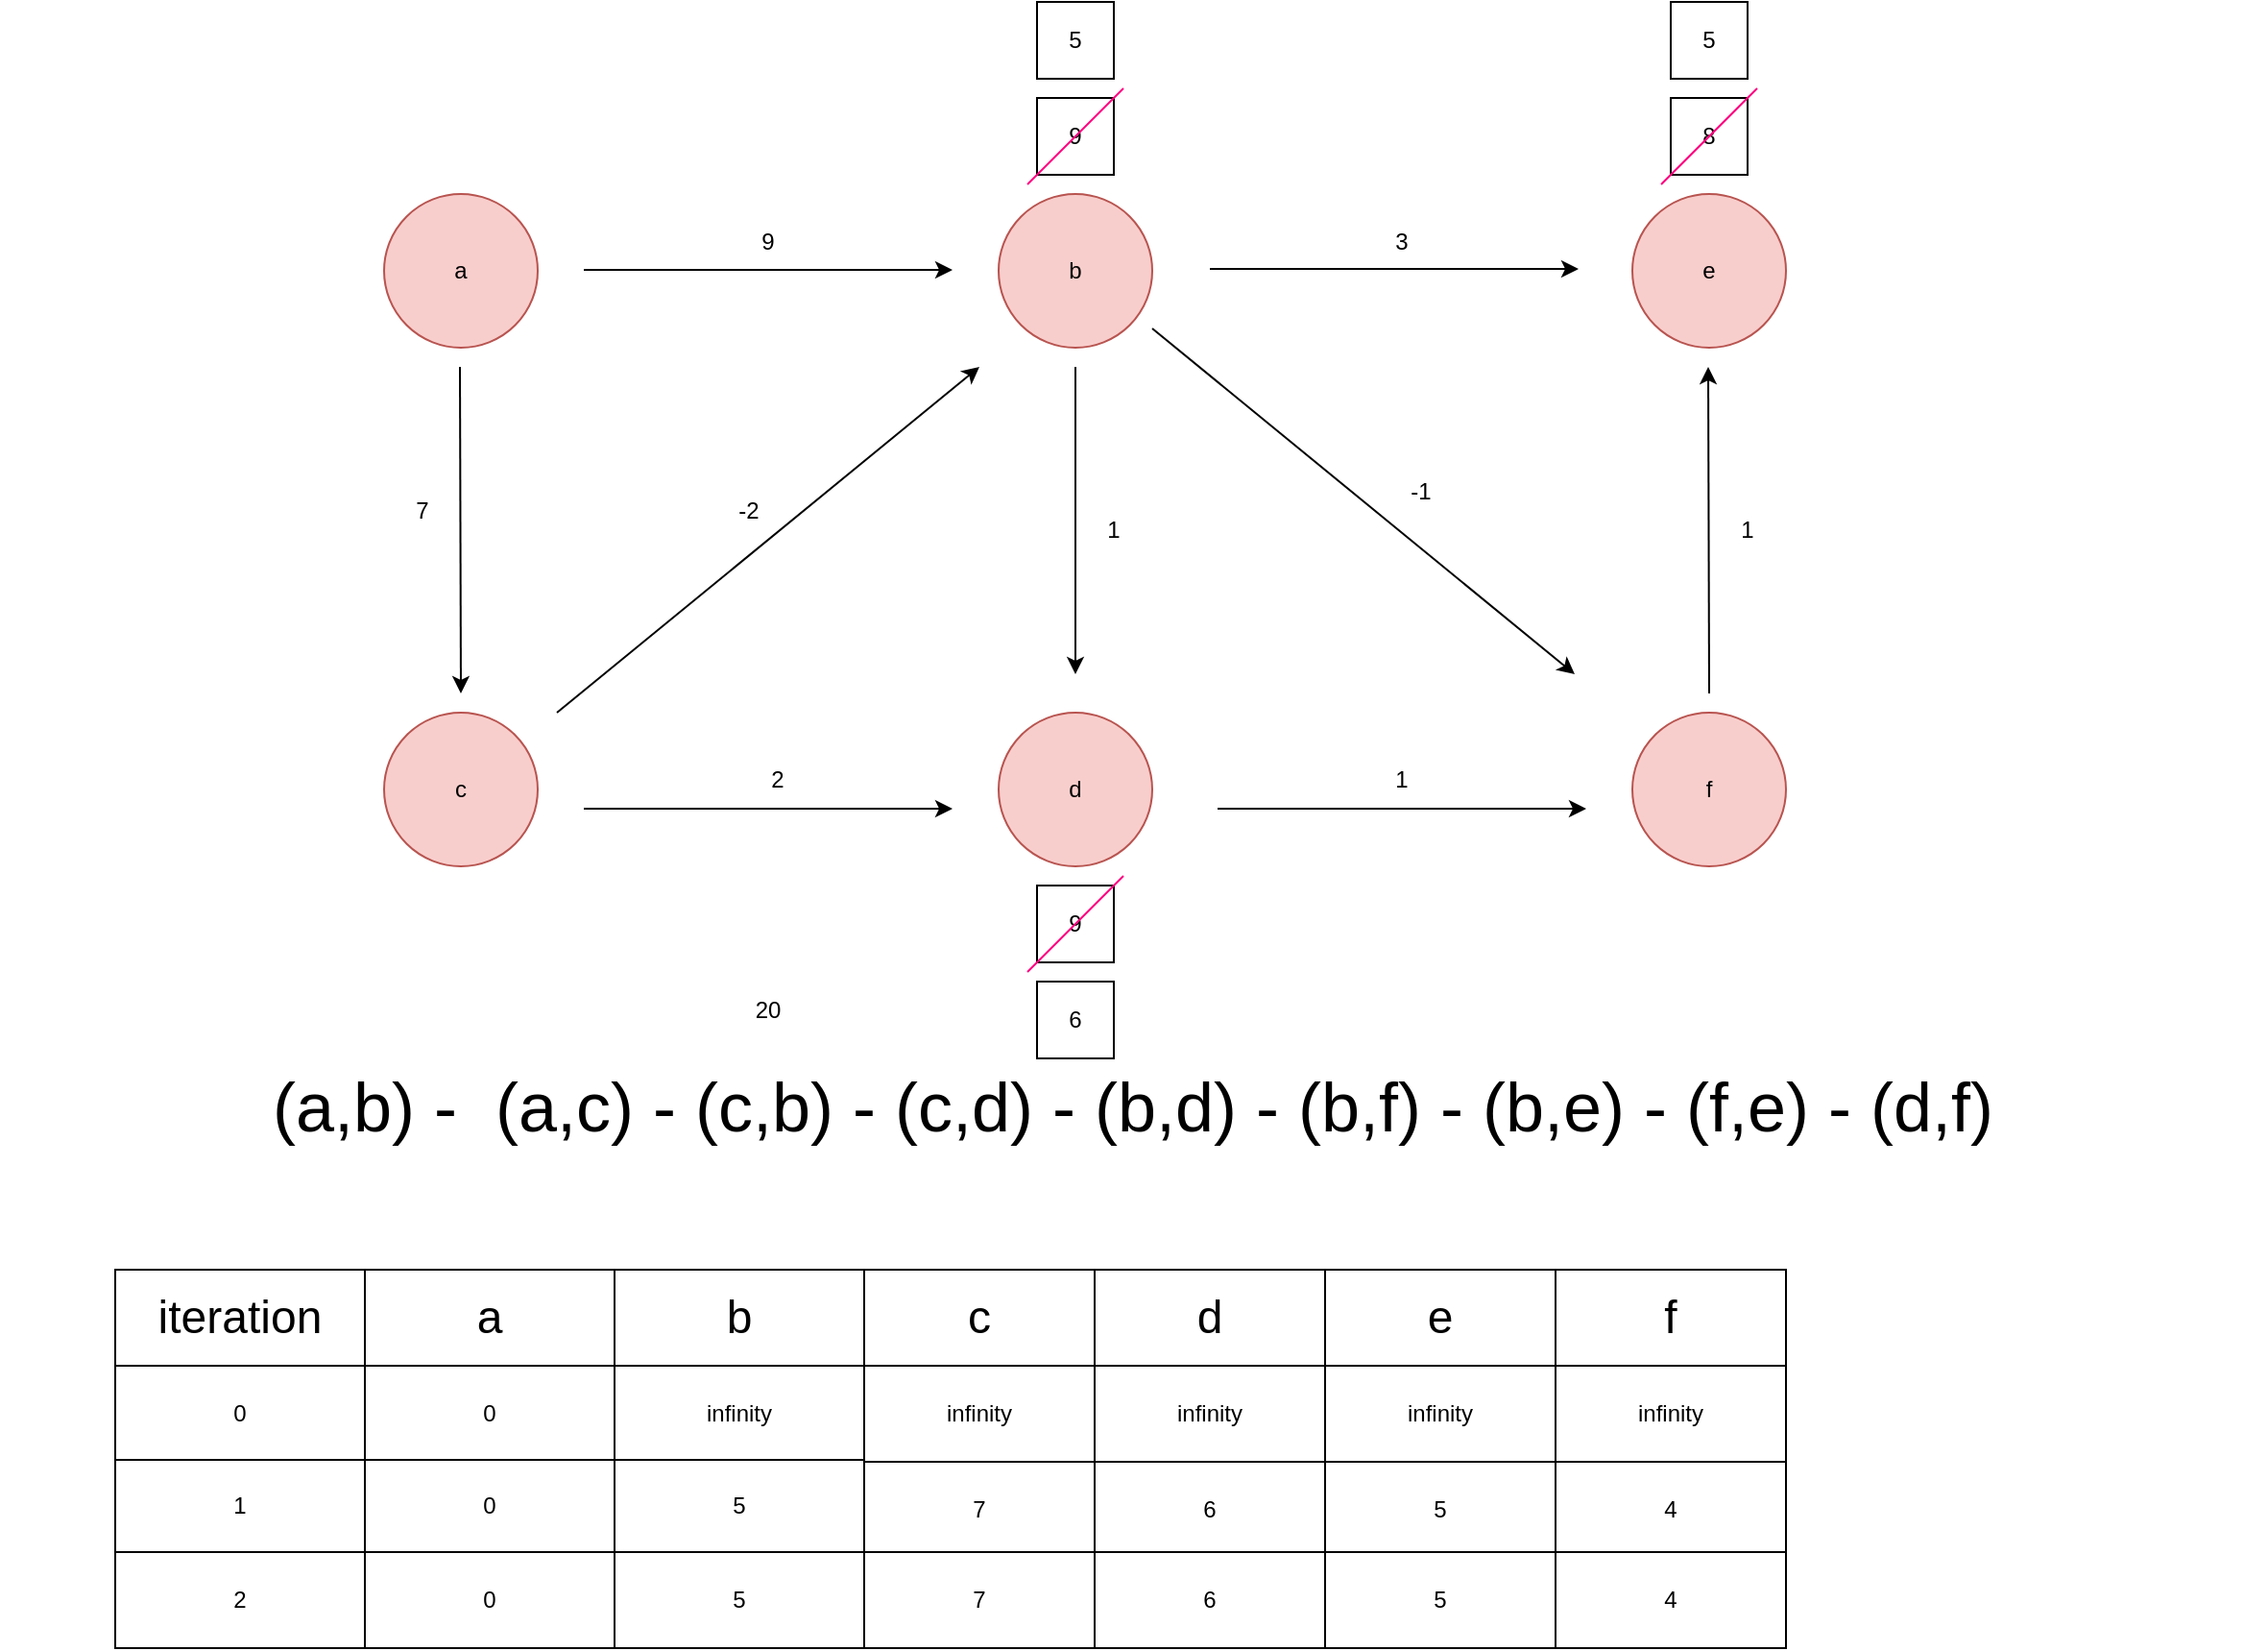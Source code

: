 <mxfile version="21.5.0" type="device">
  <diagram name="Page-1" id="HsQVeBU57cm9AmNgMTeK">
    <mxGraphModel dx="1702" dy="1658" grid="1" gridSize="10" guides="1" tooltips="1" connect="1" arrows="1" fold="1" page="1" pageScale="1" pageWidth="850" pageHeight="1100" math="0" shadow="0">
      <root>
        <mxCell id="0" />
        <mxCell id="1" parent="0" />
        <mxCell id="e0a5-YHAyQoJP6cGDVqX-1" value="a" style="ellipse;whiteSpace=wrap;html=1;aspect=fixed;fillColor=#f8cecc;strokeColor=#b85450;" parent="1" vertex="1">
          <mxGeometry x="190" y="80" width="80" height="80" as="geometry" />
        </mxCell>
        <mxCell id="e0a5-YHAyQoJP6cGDVqX-2" value="b" style="ellipse;whiteSpace=wrap;html=1;aspect=fixed;fillColor=#f8cecc;strokeColor=#b85450;" parent="1" vertex="1">
          <mxGeometry x="510" y="80" width="80" height="80" as="geometry" />
        </mxCell>
        <mxCell id="e0a5-YHAyQoJP6cGDVqX-3" value="c" style="ellipse;whiteSpace=wrap;html=1;aspect=fixed;fillColor=#f8cecc;strokeColor=#b85450;" parent="1" vertex="1">
          <mxGeometry x="190" y="350" width="80" height="80" as="geometry" />
        </mxCell>
        <mxCell id="e0a5-YHAyQoJP6cGDVqX-4" value="d" style="ellipse;whiteSpace=wrap;html=1;aspect=fixed;fillColor=#f8cecc;strokeColor=#b85450;" parent="1" vertex="1">
          <mxGeometry x="510" y="350" width="80" height="80" as="geometry" />
        </mxCell>
        <mxCell id="e0a5-YHAyQoJP6cGDVqX-6" value="e" style="ellipse;whiteSpace=wrap;html=1;aspect=fixed;fillColor=#f8cecc;strokeColor=#b85450;" parent="1" vertex="1">
          <mxGeometry x="840" y="80" width="80" height="80" as="geometry" />
        </mxCell>
        <mxCell id="e0a5-YHAyQoJP6cGDVqX-9" value="" style="endArrow=classic;html=1;rounded=0;" parent="1" edge="1">
          <mxGeometry width="50" height="50" relative="1" as="geometry">
            <mxPoint x="229.5" y="170" as="sourcePoint" />
            <mxPoint x="230" y="340" as="targetPoint" />
          </mxGeometry>
        </mxCell>
        <mxCell id="e0a5-YHAyQoJP6cGDVqX-11" value="" style="endArrow=classic;html=1;rounded=0;" parent="1" edge="1">
          <mxGeometry width="50" height="50" relative="1" as="geometry">
            <mxPoint x="550" y="170" as="sourcePoint" />
            <mxPoint x="550" y="330" as="targetPoint" />
          </mxGeometry>
        </mxCell>
        <mxCell id="e0a5-YHAyQoJP6cGDVqX-13" value="" style="endArrow=classic;html=1;rounded=0;" parent="1" edge="1">
          <mxGeometry width="50" height="50" relative="1" as="geometry">
            <mxPoint x="590" y="150" as="sourcePoint" />
            <mxPoint x="810" y="330" as="targetPoint" />
          </mxGeometry>
        </mxCell>
        <mxCell id="e0a5-YHAyQoJP6cGDVqX-14" value="20" style="text;html=1;strokeColor=none;fillColor=none;align=center;verticalAlign=middle;whiteSpace=wrap;rounded=0;" parent="1" vertex="1">
          <mxGeometry x="360" y="490" width="60" height="30" as="geometry" />
        </mxCell>
        <mxCell id="e0a5-YHAyQoJP6cGDVqX-15" value="2" style="text;html=1;strokeColor=none;fillColor=none;align=center;verticalAlign=middle;whiteSpace=wrap;rounded=0;" parent="1" vertex="1">
          <mxGeometry x="365" y="370" width="60" height="30" as="geometry" />
        </mxCell>
        <mxCell id="e0a5-YHAyQoJP6cGDVqX-16" value="1" style="text;html=1;strokeColor=none;fillColor=none;align=center;verticalAlign=middle;whiteSpace=wrap;rounded=0;" parent="1" vertex="1">
          <mxGeometry x="540" y="240" width="60" height="30" as="geometry" />
        </mxCell>
        <mxCell id="e0a5-YHAyQoJP6cGDVqX-17" value="9" style="text;html=1;strokeColor=none;fillColor=none;align=center;verticalAlign=middle;whiteSpace=wrap;rounded=0;" parent="1" vertex="1">
          <mxGeometry x="360" y="90" width="60" height="30" as="geometry" />
        </mxCell>
        <mxCell id="e0a5-YHAyQoJP6cGDVqX-18" value="7" style="text;html=1;strokeColor=none;fillColor=none;align=center;verticalAlign=middle;whiteSpace=wrap;rounded=0;" parent="1" vertex="1">
          <mxGeometry x="180" y="230" width="60" height="30" as="geometry" />
        </mxCell>
        <mxCell id="e0a5-YHAyQoJP6cGDVqX-20" value="1" style="text;html=1;strokeColor=none;fillColor=none;align=center;verticalAlign=middle;whiteSpace=wrap;rounded=0;" parent="1" vertex="1">
          <mxGeometry x="870" y="240" width="60" height="30" as="geometry" />
        </mxCell>
        <mxCell id="e0a5-YHAyQoJP6cGDVqX-21" value="&lt;font style=&quot;font-size: 36px;&quot;&gt;(a,b) -&amp;nbsp; (a,c) - (c,b) - (c,d) - (b,d) - (b,f) - (b,e) - (f,e) - (d,f)&lt;/font&gt;" style="text;html=1;strokeColor=none;fillColor=none;align=center;verticalAlign=middle;whiteSpace=wrap;rounded=0;" parent="1" vertex="1">
          <mxGeometry x="-10" y="540" width="1180" height="30" as="geometry" />
        </mxCell>
        <mxCell id="e0a5-YHAyQoJP6cGDVqX-22" value="" style="endArrow=classic;html=1;rounded=0;" parent="1" edge="1">
          <mxGeometry width="50" height="50" relative="1" as="geometry">
            <mxPoint x="294" y="119.5" as="sourcePoint" />
            <mxPoint x="486" y="119.5" as="targetPoint" />
          </mxGeometry>
        </mxCell>
        <mxCell id="e0a5-YHAyQoJP6cGDVqX-23" value="3" style="text;html=1;strokeColor=none;fillColor=none;align=center;verticalAlign=middle;whiteSpace=wrap;rounded=0;" parent="1" vertex="1">
          <mxGeometry x="690" y="90" width="60" height="30" as="geometry" />
        </mxCell>
        <mxCell id="e0a5-YHAyQoJP6cGDVqX-5" value="f" style="ellipse;whiteSpace=wrap;html=1;aspect=fixed;fillColor=#f8cecc;strokeColor=#b85450;" parent="1" vertex="1">
          <mxGeometry x="840" y="350" width="80" height="80" as="geometry" />
        </mxCell>
        <mxCell id="e0a5-YHAyQoJP6cGDVqX-29" value="" style="endArrow=classic;html=1;rounded=0;" parent="1" edge="1">
          <mxGeometry width="50" height="50" relative="1" as="geometry">
            <mxPoint x="280" y="350" as="sourcePoint" />
            <mxPoint x="500" y="170" as="targetPoint" />
          </mxGeometry>
        </mxCell>
        <mxCell id="e0a5-YHAyQoJP6cGDVqX-30" value="" style="endArrow=classic;html=1;rounded=0;" parent="1" edge="1">
          <mxGeometry width="50" height="50" relative="1" as="geometry">
            <mxPoint x="620" y="119" as="sourcePoint" />
            <mxPoint x="812" y="119" as="targetPoint" />
          </mxGeometry>
        </mxCell>
        <mxCell id="e0a5-YHAyQoJP6cGDVqX-31" value="-2" style="text;html=1;strokeColor=none;fillColor=none;align=center;verticalAlign=middle;whiteSpace=wrap;rounded=0;" parent="1" vertex="1">
          <mxGeometry x="350" y="230" width="60" height="30" as="geometry" />
        </mxCell>
        <mxCell id="e0a5-YHAyQoJP6cGDVqX-32" value="" style="childLayout=tableLayout;recursiveResize=0;shadow=0;fillColor=default;" parent="1" vertex="1">
          <mxGeometry x="50" y="640" width="390" height="197" as="geometry" />
        </mxCell>
        <mxCell id="e0a5-YHAyQoJP6cGDVqX-33" value="" style="shape=tableRow;horizontal=0;startSize=0;swimlaneHead=0;swimlaneBody=0;top=0;left=0;bottom=0;right=0;dropTarget=0;collapsible=0;recursiveResize=0;expand=0;fontStyle=0;fillColor=none;strokeColor=inherit;" parent="e0a5-YHAyQoJP6cGDVqX-32" vertex="1">
          <mxGeometry width="390" height="50" as="geometry" />
        </mxCell>
        <mxCell id="e0a5-YHAyQoJP6cGDVqX-34" value="&lt;font style=&quot;font-size: 24px;&quot;&gt;iteration&lt;/font&gt;" style="connectable=0;recursiveResize=0;strokeColor=inherit;fillColor=none;align=center;whiteSpace=wrap;html=1;" parent="e0a5-YHAyQoJP6cGDVqX-33" vertex="1">
          <mxGeometry width="130" height="50" as="geometry">
            <mxRectangle width="130" height="50" as="alternateBounds" />
          </mxGeometry>
        </mxCell>
        <mxCell id="e0a5-YHAyQoJP6cGDVqX-35" value="&lt;font style=&quot;font-size: 24px;&quot;&gt;a&lt;/font&gt;" style="connectable=0;recursiveResize=0;strokeColor=inherit;fillColor=none;align=center;whiteSpace=wrap;html=1;" parent="e0a5-YHAyQoJP6cGDVqX-33" vertex="1">
          <mxGeometry x="130" width="130" height="50" as="geometry">
            <mxRectangle width="130" height="50" as="alternateBounds" />
          </mxGeometry>
        </mxCell>
        <mxCell id="e0a5-YHAyQoJP6cGDVqX-36" value="&lt;font style=&quot;font-size: 24px;&quot;&gt;b&lt;/font&gt;" style="connectable=0;recursiveResize=0;strokeColor=inherit;fillColor=none;align=center;whiteSpace=wrap;html=1;" parent="e0a5-YHAyQoJP6cGDVqX-33" vertex="1">
          <mxGeometry x="260" width="130" height="50" as="geometry">
            <mxRectangle width="130" height="50" as="alternateBounds" />
          </mxGeometry>
        </mxCell>
        <mxCell id="e0a5-YHAyQoJP6cGDVqX-45" value="" style="shape=tableRow;horizontal=0;startSize=0;swimlaneHead=0;swimlaneBody=0;top=0;left=0;bottom=0;right=0;dropTarget=0;collapsible=0;recursiveResize=0;expand=0;fontStyle=0;fillColor=none;strokeColor=inherit;" parent="e0a5-YHAyQoJP6cGDVqX-32" vertex="1">
          <mxGeometry y="50" width="390" height="49" as="geometry" />
        </mxCell>
        <mxCell id="e0a5-YHAyQoJP6cGDVqX-46" value="0" style="connectable=0;recursiveResize=0;strokeColor=inherit;fillColor=none;align=center;whiteSpace=wrap;html=1;" parent="e0a5-YHAyQoJP6cGDVqX-45" vertex="1">
          <mxGeometry width="130" height="49" as="geometry">
            <mxRectangle width="130" height="49" as="alternateBounds" />
          </mxGeometry>
        </mxCell>
        <mxCell id="e0a5-YHAyQoJP6cGDVqX-47" value="0" style="connectable=0;recursiveResize=0;strokeColor=inherit;fillColor=none;align=center;whiteSpace=wrap;html=1;" parent="e0a5-YHAyQoJP6cGDVqX-45" vertex="1">
          <mxGeometry x="130" width="130" height="49" as="geometry">
            <mxRectangle width="130" height="49" as="alternateBounds" />
          </mxGeometry>
        </mxCell>
        <mxCell id="e0a5-YHAyQoJP6cGDVqX-48" value="infinity" style="connectable=0;recursiveResize=0;strokeColor=inherit;fillColor=none;align=center;whiteSpace=wrap;html=1;" parent="e0a5-YHAyQoJP6cGDVqX-45" vertex="1">
          <mxGeometry x="260" width="130" height="49" as="geometry">
            <mxRectangle width="130" height="49" as="alternateBounds" />
          </mxGeometry>
        </mxCell>
        <mxCell id="e0a5-YHAyQoJP6cGDVqX-37" style="shape=tableRow;horizontal=0;startSize=0;swimlaneHead=0;swimlaneBody=0;top=0;left=0;bottom=0;right=0;dropTarget=0;collapsible=0;recursiveResize=0;expand=0;fontStyle=0;fillColor=none;strokeColor=inherit;" parent="e0a5-YHAyQoJP6cGDVqX-32" vertex="1">
          <mxGeometry y="99" width="390" height="48" as="geometry" />
        </mxCell>
        <mxCell id="e0a5-YHAyQoJP6cGDVqX-38" value="1" style="connectable=0;recursiveResize=0;strokeColor=inherit;fillColor=none;align=center;whiteSpace=wrap;html=1;" parent="e0a5-YHAyQoJP6cGDVqX-37" vertex="1">
          <mxGeometry width="130" height="48" as="geometry">
            <mxRectangle width="130" height="48" as="alternateBounds" />
          </mxGeometry>
        </mxCell>
        <mxCell id="e0a5-YHAyQoJP6cGDVqX-39" value="0" style="connectable=0;recursiveResize=0;strokeColor=inherit;fillColor=none;align=center;whiteSpace=wrap;html=1;" parent="e0a5-YHAyQoJP6cGDVqX-37" vertex="1">
          <mxGeometry x="130" width="130" height="48" as="geometry">
            <mxRectangle width="130" height="48" as="alternateBounds" />
          </mxGeometry>
        </mxCell>
        <mxCell id="e0a5-YHAyQoJP6cGDVqX-40" value="5" style="connectable=0;recursiveResize=0;strokeColor=inherit;fillColor=none;align=center;whiteSpace=wrap;html=1;" parent="e0a5-YHAyQoJP6cGDVqX-37" vertex="1">
          <mxGeometry x="260" width="130" height="48" as="geometry">
            <mxRectangle width="130" height="48" as="alternateBounds" />
          </mxGeometry>
        </mxCell>
        <mxCell id="e0a5-YHAyQoJP6cGDVqX-41" style="shape=tableRow;horizontal=0;startSize=0;swimlaneHead=0;swimlaneBody=0;top=0;left=0;bottom=0;right=0;dropTarget=0;collapsible=0;recursiveResize=0;expand=0;fontStyle=0;fillColor=none;strokeColor=inherit;" parent="e0a5-YHAyQoJP6cGDVqX-32" vertex="1">
          <mxGeometry y="147" width="390" height="50" as="geometry" />
        </mxCell>
        <mxCell id="e0a5-YHAyQoJP6cGDVqX-42" value="2" style="connectable=0;recursiveResize=0;strokeColor=inherit;fillColor=none;align=center;whiteSpace=wrap;html=1;" parent="e0a5-YHAyQoJP6cGDVqX-41" vertex="1">
          <mxGeometry width="130" height="50" as="geometry">
            <mxRectangle width="130" height="50" as="alternateBounds" />
          </mxGeometry>
        </mxCell>
        <mxCell id="e0a5-YHAyQoJP6cGDVqX-43" value="0" style="connectable=0;recursiveResize=0;strokeColor=inherit;fillColor=none;align=center;whiteSpace=wrap;html=1;" parent="e0a5-YHAyQoJP6cGDVqX-41" vertex="1">
          <mxGeometry x="130" width="130" height="50" as="geometry">
            <mxRectangle width="130" height="50" as="alternateBounds" />
          </mxGeometry>
        </mxCell>
        <mxCell id="e0a5-YHAyQoJP6cGDVqX-44" value="5" style="connectable=0;recursiveResize=0;strokeColor=inherit;fillColor=none;align=center;whiteSpace=wrap;html=1;" parent="e0a5-YHAyQoJP6cGDVqX-41" vertex="1">
          <mxGeometry x="260" width="130" height="50" as="geometry">
            <mxRectangle width="130" height="50" as="alternateBounds" />
          </mxGeometry>
        </mxCell>
        <mxCell id="e0a5-YHAyQoJP6cGDVqX-54" value="&lt;font style=&quot;font-size: 24px;&quot;&gt;c&lt;/font&gt;" style="rounded=0;whiteSpace=wrap;html=1;" parent="1" vertex="1">
          <mxGeometry x="440" y="640" width="120" height="50" as="geometry" />
        </mxCell>
        <mxCell id="e0a5-YHAyQoJP6cGDVqX-55" value="infinity" style="rounded=0;whiteSpace=wrap;html=1;" parent="1" vertex="1">
          <mxGeometry x="440" y="690" width="120" height="50" as="geometry" />
        </mxCell>
        <mxCell id="e0a5-YHAyQoJP6cGDVqX-56" value="7" style="rounded=0;whiteSpace=wrap;html=1;" parent="1" vertex="1">
          <mxGeometry x="440" y="740" width="120" height="50" as="geometry" />
        </mxCell>
        <mxCell id="e0a5-YHAyQoJP6cGDVqX-57" value="7" style="rounded=0;whiteSpace=wrap;html=1;" parent="1" vertex="1">
          <mxGeometry x="440" y="787" width="120" height="50" as="geometry" />
        </mxCell>
        <mxCell id="e0a5-YHAyQoJP6cGDVqX-58" value="&lt;font style=&quot;font-size: 24px;&quot;&gt;d&lt;/font&gt;" style="rounded=0;whiteSpace=wrap;html=1;" parent="1" vertex="1">
          <mxGeometry x="560" y="640" width="120" height="50" as="geometry" />
        </mxCell>
        <mxCell id="e0a5-YHAyQoJP6cGDVqX-59" value="infinity" style="rounded=0;whiteSpace=wrap;html=1;" parent="1" vertex="1">
          <mxGeometry x="560" y="690" width="120" height="50" as="geometry" />
        </mxCell>
        <mxCell id="e0a5-YHAyQoJP6cGDVqX-60" value="6" style="rounded=0;whiteSpace=wrap;html=1;" parent="1" vertex="1">
          <mxGeometry x="560" y="740" width="120" height="50" as="geometry" />
        </mxCell>
        <mxCell id="e0a5-YHAyQoJP6cGDVqX-61" value="6" style="rounded=0;whiteSpace=wrap;html=1;" parent="1" vertex="1">
          <mxGeometry x="560" y="787" width="120" height="50" as="geometry" />
        </mxCell>
        <mxCell id="e0a5-YHAyQoJP6cGDVqX-62" value="&lt;font style=&quot;font-size: 24px;&quot;&gt;e&lt;/font&gt;" style="rounded=0;whiteSpace=wrap;html=1;" parent="1" vertex="1">
          <mxGeometry x="680" y="640" width="120" height="50" as="geometry" />
        </mxCell>
        <mxCell id="e0a5-YHAyQoJP6cGDVqX-63" value="infinity" style="rounded=0;whiteSpace=wrap;html=1;" parent="1" vertex="1">
          <mxGeometry x="680" y="690" width="120" height="50" as="geometry" />
        </mxCell>
        <mxCell id="e0a5-YHAyQoJP6cGDVqX-64" value="5" style="rounded=0;whiteSpace=wrap;html=1;" parent="1" vertex="1">
          <mxGeometry x="680" y="740" width="120" height="50" as="geometry" />
        </mxCell>
        <mxCell id="e0a5-YHAyQoJP6cGDVqX-65" value="5" style="rounded=0;whiteSpace=wrap;html=1;" parent="1" vertex="1">
          <mxGeometry x="680" y="787" width="120" height="50" as="geometry" />
        </mxCell>
        <mxCell id="e0a5-YHAyQoJP6cGDVqX-66" value="&lt;font style=&quot;font-size: 24px;&quot;&gt;f&lt;/font&gt;" style="rounded=0;whiteSpace=wrap;html=1;" parent="1" vertex="1">
          <mxGeometry x="800" y="640" width="120" height="50" as="geometry" />
        </mxCell>
        <mxCell id="e0a5-YHAyQoJP6cGDVqX-67" value="infinity" style="rounded=0;whiteSpace=wrap;html=1;" parent="1" vertex="1">
          <mxGeometry x="800" y="690" width="120" height="50" as="geometry" />
        </mxCell>
        <mxCell id="e0a5-YHAyQoJP6cGDVqX-68" value="4" style="rounded=0;whiteSpace=wrap;html=1;" parent="1" vertex="1">
          <mxGeometry x="800" y="740" width="120" height="50" as="geometry" />
        </mxCell>
        <mxCell id="e0a5-YHAyQoJP6cGDVqX-69" value="4" style="rounded=0;whiteSpace=wrap;html=1;" parent="1" vertex="1">
          <mxGeometry x="800" y="787" width="120" height="50" as="geometry" />
        </mxCell>
        <mxCell id="e0a5-YHAyQoJP6cGDVqX-74" value="9" style="rounded=0;whiteSpace=wrap;html=1;" parent="1" vertex="1">
          <mxGeometry x="530" y="440" width="40" height="40" as="geometry" />
        </mxCell>
        <mxCell id="e0a5-YHAyQoJP6cGDVqX-75" value="" style="endArrow=none;html=1;rounded=0;strokeColor=#FF0080;" parent="1" edge="1">
          <mxGeometry width="50" height="50" relative="1" as="geometry">
            <mxPoint x="525" y="485" as="sourcePoint" />
            <mxPoint x="575" y="435" as="targetPoint" />
          </mxGeometry>
        </mxCell>
        <mxCell id="e0a5-YHAyQoJP6cGDVqX-76" value="6" style="rounded=0;whiteSpace=wrap;html=1;" parent="1" vertex="1">
          <mxGeometry x="530" y="490" width="40" height="40" as="geometry" />
        </mxCell>
        <mxCell id="e0a5-YHAyQoJP6cGDVqX-77" value="9" style="rounded=0;whiteSpace=wrap;html=1;" parent="1" vertex="1">
          <mxGeometry x="530" y="30" width="40" height="40" as="geometry" />
        </mxCell>
        <mxCell id="e0a5-YHAyQoJP6cGDVqX-78" value="5" style="rounded=0;whiteSpace=wrap;html=1;" parent="1" vertex="1">
          <mxGeometry x="530" y="-20" width="40" height="40" as="geometry" />
        </mxCell>
        <mxCell id="e0a5-YHAyQoJP6cGDVqX-79" value="" style="endArrow=none;html=1;rounded=0;strokeColor=#FF0080;" parent="1" edge="1">
          <mxGeometry width="50" height="50" relative="1" as="geometry">
            <mxPoint x="525" y="75" as="sourcePoint" />
            <mxPoint x="575" y="25" as="targetPoint" />
          </mxGeometry>
        </mxCell>
        <mxCell id="e0a5-YHAyQoJP6cGDVqX-83" value="" style="endArrow=classic;html=1;rounded=0;" parent="1" edge="1">
          <mxGeometry width="50" height="50" relative="1" as="geometry">
            <mxPoint x="294" y="400" as="sourcePoint" />
            <mxPoint x="486" y="400" as="targetPoint" />
          </mxGeometry>
        </mxCell>
        <mxCell id="e0a5-YHAyQoJP6cGDVqX-84" value="" style="endArrow=classic;html=1;rounded=0;" parent="1" edge="1">
          <mxGeometry width="50" height="50" relative="1" as="geometry">
            <mxPoint x="624" y="400" as="sourcePoint" />
            <mxPoint x="816" y="400" as="targetPoint" />
          </mxGeometry>
        </mxCell>
        <mxCell id="e0a5-YHAyQoJP6cGDVqX-85" value="1" style="text;html=1;strokeColor=none;fillColor=none;align=center;verticalAlign=middle;whiteSpace=wrap;rounded=0;" parent="1" vertex="1">
          <mxGeometry x="690" y="370" width="60" height="30" as="geometry" />
        </mxCell>
        <mxCell id="e0a5-YHAyQoJP6cGDVqX-86" value="-1" style="text;html=1;strokeColor=none;fillColor=none;align=center;verticalAlign=middle;whiteSpace=wrap;rounded=0;" parent="1" vertex="1">
          <mxGeometry x="700" y="220" width="60" height="30" as="geometry" />
        </mxCell>
        <mxCell id="e0a5-YHAyQoJP6cGDVqX-88" value="" style="endArrow=classic;html=1;rounded=0;" parent="1" edge="1">
          <mxGeometry width="50" height="50" relative="1" as="geometry">
            <mxPoint x="880" y="340" as="sourcePoint" />
            <mxPoint x="879.5" y="170" as="targetPoint" />
          </mxGeometry>
        </mxCell>
        <mxCell id="e0a5-YHAyQoJP6cGDVqX-90" value="8" style="rounded=0;whiteSpace=wrap;html=1;" parent="1" vertex="1">
          <mxGeometry x="860" y="30" width="40" height="40" as="geometry" />
        </mxCell>
        <mxCell id="e0a5-YHAyQoJP6cGDVqX-91" value="5" style="rounded=0;whiteSpace=wrap;html=1;" parent="1" vertex="1">
          <mxGeometry x="860" y="-20" width="40" height="40" as="geometry" />
        </mxCell>
        <mxCell id="e0a5-YHAyQoJP6cGDVqX-92" value="" style="endArrow=none;html=1;rounded=0;strokeColor=#FF0080;" parent="1" edge="1">
          <mxGeometry width="50" height="50" relative="1" as="geometry">
            <mxPoint x="855" y="75" as="sourcePoint" />
            <mxPoint x="905" y="25" as="targetPoint" />
          </mxGeometry>
        </mxCell>
      </root>
    </mxGraphModel>
  </diagram>
</mxfile>
